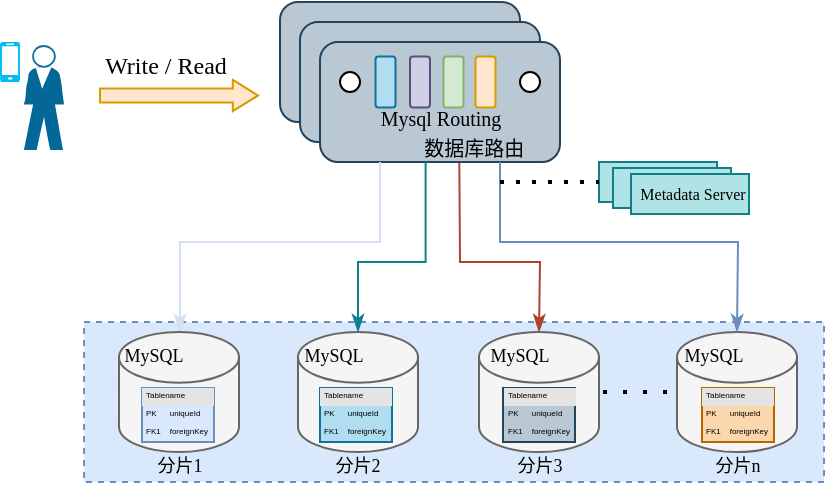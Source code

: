 <mxfile version="26.0.16">
  <diagram name="第 1 页" id="46mAydpTfXo8omcTU5pi">
    <mxGraphModel dx="565" dy="400" grid="1" gridSize="10" guides="1" tooltips="1" connect="1" arrows="1" fold="1" page="1" pageScale="1" pageWidth="827" pageHeight="1169" math="0" shadow="0">
      <root>
        <mxCell id="0" />
        <mxCell id="1" parent="0" />
        <mxCell id="FrjA3dRTfeve2aG1nO1z-26" value="" style="rounded=0;whiteSpace=wrap;html=1;dashed=1;fillColor=#dae8fc;strokeColor=#6c8ebf;" parent="1" vertex="1">
          <mxGeometry x="212" y="230" width="370" height="80" as="geometry" />
        </mxCell>
        <mxCell id="FrjA3dRTfeve2aG1nO1z-1" value="" style="rounded=1;whiteSpace=wrap;html=1;fillColor=#bac8d3;strokeColor=#23445d;" parent="1" vertex="1">
          <mxGeometry x="310" y="70" width="120" height="60" as="geometry" />
        </mxCell>
        <mxCell id="FrjA3dRTfeve2aG1nO1z-2" value="" style="rounded=1;whiteSpace=wrap;html=1;fillColor=#bac8d3;strokeColor=#23445d;" parent="1" vertex="1">
          <mxGeometry x="320" y="80" width="120" height="60" as="geometry" />
        </mxCell>
        <mxCell id="FrjA3dRTfeve2aG1nO1z-3" value="" style="rounded=1;whiteSpace=wrap;html=1;fillColor=#bac8d3;strokeColor=#23445d;" parent="1" vertex="1">
          <mxGeometry x="330" y="90" width="120" height="60" as="geometry" />
        </mxCell>
        <mxCell id="FrjA3dRTfeve2aG1nO1z-4" value="" style="rounded=1;whiteSpace=wrap;html=1;rotation=90;fillColor=#b1ddf0;strokeColor=#10739e;" parent="1" vertex="1">
          <mxGeometry x="350" y="105" width="25.5" height="10" as="geometry" />
        </mxCell>
        <mxCell id="FrjA3dRTfeve2aG1nO1z-9" value="" style="rounded=1;whiteSpace=wrap;html=1;rotation=90;fillColor=#d0cee2;strokeColor=#56517e;" parent="1" vertex="1">
          <mxGeometry x="367.25" y="105" width="25.5" height="10" as="geometry" />
        </mxCell>
        <mxCell id="FrjA3dRTfeve2aG1nO1z-10" value="" style="rounded=1;whiteSpace=wrap;html=1;rotation=90;fillColor=#d5e8d4;strokeColor=#82b366;" parent="1" vertex="1">
          <mxGeometry x="384" y="105" width="25.5" height="10" as="geometry" />
        </mxCell>
        <mxCell id="FrjA3dRTfeve2aG1nO1z-11" value="" style="rounded=1;whiteSpace=wrap;html=1;rotation=90;fillColor=#ffe6cc;strokeColor=#d79b00;" parent="1" vertex="1">
          <mxGeometry x="400" y="105" width="25.5" height="10" as="geometry" />
        </mxCell>
        <mxCell id="FrjA3dRTfeve2aG1nO1z-12" value="" style="ellipse;whiteSpace=wrap;html=1;aspect=fixed;" parent="1" vertex="1">
          <mxGeometry x="340" y="105" width="10" height="10" as="geometry" />
        </mxCell>
        <mxCell id="FrjA3dRTfeve2aG1nO1z-13" value="" style="ellipse;whiteSpace=wrap;html=1;aspect=fixed;" parent="1" vertex="1">
          <mxGeometry x="430" y="105" width="10" height="10" as="geometry" />
        </mxCell>
        <mxCell id="FrjA3dRTfeve2aG1nO1z-89" style="edgeStyle=orthogonalEdgeStyle;rounded=0;orthogonalLoop=1;jettySize=auto;html=1;exitX=0.25;exitY=1;exitDx=0;exitDy=0;endArrow=classicThin;endFill=1;strokeColor=#D4E1F5;" parent="1" source="FrjA3dRTfeve2aG1nO1z-3" target="FrjA3dRTfeve2aG1nO1z-15" edge="1">
          <mxGeometry relative="1" as="geometry">
            <mxPoint x="270" y="190" as="targetPoint" />
            <Array as="points">
              <mxPoint x="360" y="190" />
              <mxPoint x="260" y="190" />
            </Array>
          </mxGeometry>
        </mxCell>
        <mxCell id="FrjA3dRTfeve2aG1nO1z-14" value="&lt;font style=&quot;font-size: 10px;&quot; face=&quot;Times New Roman&quot;&gt;Mysql Routing&lt;/font&gt;&lt;div&gt;&lt;font style=&quot;font-size: 10px;&quot;&gt;&amp;nbsp; &amp;nbsp; &amp;nbsp; &amp;nbsp; &amp;nbsp; &amp;nbsp; &lt;font face=&quot;宋体&quot;&gt;数据库路由&lt;/font&gt;&lt;/font&gt;&lt;/div&gt;" style="text;html=1;align=center;verticalAlign=middle;whiteSpace=wrap;rounded=0;" parent="1" vertex="1">
          <mxGeometry x="346.5" y="120" width="87" height="30" as="geometry" />
        </mxCell>
        <mxCell id="FrjA3dRTfeve2aG1nO1z-15" value="" style="shape=cylinder3;whiteSpace=wrap;html=1;boundedLbl=1;backgroundOutline=1;size=12.672;fillColor=#f5f5f5;strokeColor=#666666;fontColor=#333333;" parent="1" vertex="1">
          <mxGeometry x="229.5" y="235" width="60" height="60" as="geometry" />
        </mxCell>
        <mxCell id="FrjA3dRTfeve2aG1nO1z-16" value="" style="shape=cylinder3;whiteSpace=wrap;html=1;boundedLbl=1;backgroundOutline=1;size=12.672;fillColor=#f5f5f5;strokeColor=#666666;fontColor=#333333;" parent="1" vertex="1">
          <mxGeometry x="409.5" y="235" width="60" height="60" as="geometry" />
        </mxCell>
        <mxCell id="FrjA3dRTfeve2aG1nO1z-17" value="" style="shape=cylinder3;whiteSpace=wrap;html=1;boundedLbl=1;backgroundOutline=1;size=12.672;fillColor=#f5f5f5;strokeColor=#666666;fontColor=#333333;" parent="1" vertex="1">
          <mxGeometry x="319" y="235" width="60" height="60" as="geometry" />
        </mxCell>
        <mxCell id="FrjA3dRTfeve2aG1nO1z-19" value="" style="shape=cylinder3;whiteSpace=wrap;html=1;boundedLbl=1;backgroundOutline=1;size=12.672;fillColor=#f5f5f5;strokeColor=#666666;fontColor=#333333;" parent="1" vertex="1">
          <mxGeometry x="508.5" y="235" width="60" height="60" as="geometry" />
        </mxCell>
        <mxCell id="FrjA3dRTfeve2aG1nO1z-20" style="edgeStyle=orthogonalEdgeStyle;rounded=0;orthogonalLoop=1;jettySize=auto;html=1;entryX=0;entryY=0.5;entryDx=0;entryDy=0;entryPerimeter=0;endArrow=none;startFill=0;dashed=1;dashPattern=1 4;strokeWidth=2;" parent="1" edge="1">
          <mxGeometry relative="1" as="geometry">
            <mxPoint x="471.5" y="265" as="sourcePoint" />
            <mxPoint x="510.5" y="265" as="targetPoint" />
          </mxGeometry>
        </mxCell>
        <mxCell id="FrjA3dRTfeve2aG1nO1z-22" value="&lt;font style=&quot;font-size: 9px;&quot; face=&quot;Times New Roman&quot;&gt;MySQL&lt;/font&gt;" style="text;html=1;align=center;verticalAlign=middle;whiteSpace=wrap;rounded=0;" parent="1" vertex="1">
          <mxGeometry x="217" y="231" width="60" height="30" as="geometry" />
        </mxCell>
        <mxCell id="FrjA3dRTfeve2aG1nO1z-23" value="&lt;font style=&quot;font-size: 9px;&quot; face=&quot;Times New Roman&quot;&gt;MySQL&lt;/font&gt;" style="text;html=1;align=center;verticalAlign=middle;whiteSpace=wrap;rounded=0;" parent="1" vertex="1">
          <mxGeometry x="497" y="231" width="60" height="30" as="geometry" />
        </mxCell>
        <mxCell id="FrjA3dRTfeve2aG1nO1z-24" value="&lt;font style=&quot;font-size: 9px;&quot; face=&quot;Times New Roman&quot;&gt;MySQL&lt;/font&gt;" style="text;html=1;align=center;verticalAlign=middle;whiteSpace=wrap;rounded=0;" parent="1" vertex="1">
          <mxGeometry x="307.25" y="231" width="60" height="30" as="geometry" />
        </mxCell>
        <mxCell id="FrjA3dRTfeve2aG1nO1z-25" value="&lt;font style=&quot;font-size: 9px;&quot; face=&quot;Times New Roman&quot;&gt;MySQL&lt;/font&gt;" style="text;html=1;align=center;verticalAlign=middle;whiteSpace=wrap;rounded=0;" parent="1" vertex="1">
          <mxGeometry x="400" y="231" width="60" height="30" as="geometry" />
        </mxCell>
        <mxCell id="FrjA3dRTfeve2aG1nO1z-27" value="&lt;font style=&quot;font-size: 9px;&quot;&gt;分片&lt;font face=&quot;Times New Roman&quot;&gt;1&lt;/font&gt;&lt;/font&gt;" style="text;html=1;align=center;verticalAlign=middle;whiteSpace=wrap;rounded=0;fontFamily=宋体;" parent="1" vertex="1">
          <mxGeometry x="229.5" y="286" width="60" height="30" as="geometry" />
        </mxCell>
        <mxCell id="FrjA3dRTfeve2aG1nO1z-28" value="&lt;font style=&quot;font-size: 9px;&quot;&gt;分片&lt;font face=&quot;Times New Roman&quot;&gt;2&lt;/font&gt;&lt;/font&gt;" style="text;html=1;align=center;verticalAlign=middle;whiteSpace=wrap;rounded=0;fontFamily=宋体;" parent="1" vertex="1">
          <mxGeometry x="319" y="286" width="60" height="30" as="geometry" />
        </mxCell>
        <mxCell id="FrjA3dRTfeve2aG1nO1z-29" value="&lt;font style=&quot;font-size: 9px;&quot;&gt;分片&lt;font face=&quot;Times New Roman&quot;&gt;3&lt;/font&gt;&lt;/font&gt;" style="text;html=1;align=center;verticalAlign=middle;whiteSpace=wrap;rounded=0;fontFamily=宋体;" parent="1" vertex="1">
          <mxGeometry x="409.5" y="286" width="60" height="30" as="geometry" />
        </mxCell>
        <mxCell id="FrjA3dRTfeve2aG1nO1z-30" value="&lt;font style=&quot;font-size: 9px;&quot;&gt;分片&lt;font face=&quot;Times New Roman&quot;&gt;n&lt;/font&gt;&lt;/font&gt;" style="text;html=1;align=center;verticalAlign=middle;whiteSpace=wrap;rounded=0;fontFamily=宋体;" parent="1" vertex="1">
          <mxGeometry x="508.5" y="286" width="60" height="30" as="geometry" />
        </mxCell>
        <mxCell id="FrjA3dRTfeve2aG1nO1z-54" value="&lt;div style=&quot;box-sizing:border-box;width:100%;background:#e4e4e4;padding:2px;&quot;&gt;Tablename&lt;/div&gt;&lt;table style=&quot;width: 100%;&quot; cellpadding=&quot;2&quot; cellspacing=&quot;0&quot;&gt;&lt;tbody&gt;&lt;tr&gt;&lt;td&gt;PK&lt;/td&gt;&lt;td&gt;uniqueId&lt;/td&gt;&lt;/tr&gt;&lt;tr&gt;&lt;td&gt;FK1&lt;/td&gt;&lt;td&gt;foreignKey&lt;/td&gt;&lt;/tr&gt;&lt;tr&gt;&lt;td&gt;&lt;/td&gt;&lt;td&gt;fieldname&lt;/td&gt;&lt;/tr&gt;&lt;/tbody&gt;&lt;/table&gt;" style="verticalAlign=top;align=left;overflow=fill;html=1;whiteSpace=wrap;fontSize=4;fillColor=#dae8fc;strokeColor=#6c8ebf;" parent="1" vertex="1">
          <mxGeometry x="241" y="263" width="36" height="27" as="geometry" />
        </mxCell>
        <mxCell id="FrjA3dRTfeve2aG1nO1z-82" value="&lt;div style=&quot;box-sizing:border-box;width:100%;background:#e4e4e4;padding:2px;&quot;&gt;Tablename&lt;/div&gt;&lt;table style=&quot;width: 100%;&quot; cellpadding=&quot;2&quot; cellspacing=&quot;0&quot;&gt;&lt;tbody&gt;&lt;tr&gt;&lt;td&gt;PK&lt;/td&gt;&lt;td&gt;uniqueId&lt;/td&gt;&lt;/tr&gt;&lt;tr&gt;&lt;td&gt;FK1&lt;/td&gt;&lt;td&gt;foreignKey&lt;/td&gt;&lt;/tr&gt;&lt;tr&gt;&lt;td&gt;&lt;/td&gt;&lt;td&gt;fieldname&lt;/td&gt;&lt;/tr&gt;&lt;/tbody&gt;&lt;/table&gt;" style="verticalAlign=top;align=left;overflow=fill;html=1;whiteSpace=wrap;fontSize=4;fillColor=#b1ddf0;strokeColor=#10739e;" parent="1" vertex="1">
          <mxGeometry x="330" y="263" width="36" height="27" as="geometry" />
        </mxCell>
        <mxCell id="FrjA3dRTfeve2aG1nO1z-83" value="&lt;div style=&quot;box-sizing:border-box;width:100%;background:#e4e4e4;padding:2px;&quot;&gt;Tablename&lt;/div&gt;&lt;table style=&quot;width: 100%;&quot; cellpadding=&quot;2&quot; cellspacing=&quot;0&quot;&gt;&lt;tbody&gt;&lt;tr&gt;&lt;td&gt;PK&lt;/td&gt;&lt;td&gt;uniqueId&lt;/td&gt;&lt;/tr&gt;&lt;tr&gt;&lt;td&gt;FK1&lt;/td&gt;&lt;td&gt;foreignKey&lt;/td&gt;&lt;/tr&gt;&lt;tr&gt;&lt;td&gt;&lt;/td&gt;&lt;td&gt;fieldname&lt;/td&gt;&lt;/tr&gt;&lt;/tbody&gt;&lt;/table&gt;" style="verticalAlign=top;align=left;overflow=fill;html=1;whiteSpace=wrap;fontSize=4;fillColor=#bac8d3;strokeColor=#23445d;" parent="1" vertex="1">
          <mxGeometry x="421.5" y="263" width="36" height="27" as="geometry" />
        </mxCell>
        <mxCell id="FrjA3dRTfeve2aG1nO1z-84" value="&lt;div style=&quot;box-sizing:border-box;width:100%;background:#e4e4e4;padding:2px;&quot;&gt;Tablename&lt;/div&gt;&lt;table style=&quot;width: 100%;&quot; cellpadding=&quot;2&quot; cellspacing=&quot;0&quot;&gt;&lt;tbody&gt;&lt;tr&gt;&lt;td&gt;PK&lt;/td&gt;&lt;td&gt;uniqueId&lt;/td&gt;&lt;/tr&gt;&lt;tr&gt;&lt;td&gt;FK1&lt;/td&gt;&lt;td&gt;foreignKey&lt;/td&gt;&lt;/tr&gt;&lt;tr&gt;&lt;td&gt;&lt;/td&gt;&lt;td&gt;fieldname&lt;/td&gt;&lt;/tr&gt;&lt;/tbody&gt;&lt;/table&gt;" style="verticalAlign=top;align=left;overflow=fill;html=1;whiteSpace=wrap;fontSize=4;fillColor=#fad7ac;strokeColor=#b46504;" parent="1" vertex="1">
          <mxGeometry x="521" y="263" width="36" height="27" as="geometry" />
        </mxCell>
        <mxCell id="FrjA3dRTfeve2aG1nO1z-88" value="" style="group" parent="1" vertex="1" connectable="0">
          <mxGeometry x="170" y="90" width="32" height="54" as="geometry" />
        </mxCell>
        <mxCell id="FrjA3dRTfeve2aG1nO1z-86" value="" style="verticalLabelPosition=bottom;html=1;verticalAlign=top;align=center;strokeColor=none;fillColor=#00BEF2;shape=mxgraph.azure.mobile;pointerEvents=1;" parent="FrjA3dRTfeve2aG1nO1z-88" vertex="1">
          <mxGeometry width="10" height="20" as="geometry" />
        </mxCell>
        <mxCell id="FrjA3dRTfeve2aG1nO1z-87" value="" style="shape=mxgraph.cisco.people.standing_man;html=1;pointerEvents=1;dashed=0;fillColor=#036897;strokeColor=#ffffff;strokeWidth=2;verticalLabelPosition=bottom;verticalAlign=top;align=center;outlineConnect=0;" parent="FrjA3dRTfeve2aG1nO1z-88" vertex="1">
          <mxGeometry x="12" y="2" width="20" height="52" as="geometry" />
        </mxCell>
        <mxCell id="FrjA3dRTfeve2aG1nO1z-90" style="edgeStyle=orthogonalEdgeStyle;rounded=0;orthogonalLoop=1;jettySize=auto;html=1;entryX=0.5;entryY=0;entryDx=0;entryDy=0;entryPerimeter=0;exitX=0.44;exitY=0.997;exitDx=0;exitDy=0;exitPerimeter=0;endArrow=classicThin;endFill=1;fillColor=#b0e3e6;strokeColor=#0e8088;" parent="1" source="FrjA3dRTfeve2aG1nO1z-3" target="FrjA3dRTfeve2aG1nO1z-17" edge="1">
          <mxGeometry relative="1" as="geometry">
            <mxPoint x="390" y="190" as="sourcePoint" />
            <Array as="points">
              <mxPoint x="383" y="200" />
              <mxPoint x="349" y="200" />
            </Array>
          </mxGeometry>
        </mxCell>
        <mxCell id="FrjA3dRTfeve2aG1nO1z-91" value="" style="endArrow=classicThin;html=1;rounded=0;exitX=0.611;exitY=1.015;exitDx=0;exitDy=0;entryX=0.5;entryY=0;entryDx=0;entryDy=0;entryPerimeter=0;exitPerimeter=0;endFill=1;fillColor=#fad9d5;strokeColor=#ae4132;" parent="1" source="FrjA3dRTfeve2aG1nO1z-14" target="FrjA3dRTfeve2aG1nO1z-16" edge="1">
          <mxGeometry width="50" height="50" relative="1" as="geometry">
            <mxPoint x="420" y="190" as="sourcePoint" />
            <mxPoint x="470" y="140" as="targetPoint" />
            <Array as="points">
              <mxPoint x="400" y="200" />
              <mxPoint x="440" y="200" />
            </Array>
          </mxGeometry>
        </mxCell>
        <mxCell id="FrjA3dRTfeve2aG1nO1z-92" value="" style="endArrow=classicThin;html=1;rounded=0;entryX=0.5;entryY=0;entryDx=0;entryDy=0;entryPerimeter=0;exitX=0.75;exitY=1;exitDx=0;exitDy=0;endFill=1;fillColor=#dae8fc;strokeColor=#6c8ebf;" parent="1" source="FrjA3dRTfeve2aG1nO1z-3" target="FrjA3dRTfeve2aG1nO1z-19" edge="1">
          <mxGeometry width="50" height="50" relative="1" as="geometry">
            <mxPoint x="450" y="180" as="sourcePoint" />
            <mxPoint x="450" y="245" as="targetPoint" />
            <Array as="points">
              <mxPoint x="420" y="190" />
              <mxPoint x="480" y="190" />
              <mxPoint x="539" y="190" />
            </Array>
          </mxGeometry>
        </mxCell>
        <mxCell id="FrjA3dRTfeve2aG1nO1z-93" value="" style="shape=flexArrow;endArrow=classic;html=1;rounded=0;width=6.923;endSize=3.862;endWidth=7.722;fillColor=#ffe6cc;strokeColor=#d79b00;" parent="1" edge="1">
          <mxGeometry width="50" height="50" relative="1" as="geometry">
            <mxPoint x="219.5" y="116.77" as="sourcePoint" />
            <mxPoint x="299.5" y="116.77" as="targetPoint" />
          </mxGeometry>
        </mxCell>
        <mxCell id="8Ojz1Rd_3JF3Az1ArgoX-1" value="" style="rounded=0;whiteSpace=wrap;html=1;fillColor=#b0e3e6;strokeColor=#0e8088;" parent="1" vertex="1">
          <mxGeometry x="469.5" y="150" width="59" height="20" as="geometry" />
        </mxCell>
        <mxCell id="8Ojz1Rd_3JF3Az1ArgoX-2" value="" style="rounded=0;whiteSpace=wrap;html=1;fillColor=#b0e3e6;strokeColor=#0e8088;" parent="1" vertex="1">
          <mxGeometry x="476.5" y="153" width="59" height="20" as="geometry" />
        </mxCell>
        <mxCell id="8Ojz1Rd_3JF3Az1ArgoX-3" value="" style="rounded=0;whiteSpace=wrap;html=1;fillColor=#b0e3e6;strokeColor=#0e8088;" parent="1" vertex="1">
          <mxGeometry x="485.5" y="156" width="59" height="20" as="geometry" />
        </mxCell>
        <mxCell id="8Ojz1Rd_3JF3Az1ArgoX-5" value="&lt;font style=&quot;font-size: 8px;&quot; face=&quot;Times New Roman&quot;&gt;Metadata Server&lt;/font&gt;" style="text;html=1;align=center;verticalAlign=middle;whiteSpace=wrap;rounded=0;" parent="1" vertex="1">
          <mxGeometry x="483.5" y="147.5" width="65" height="35" as="geometry" />
        </mxCell>
        <mxCell id="8Ojz1Rd_3JF3Az1ArgoX-6" value="" style="endArrow=none;dashed=1;html=1;dashPattern=1 3;strokeWidth=2;rounded=0;entryX=0;entryY=0.5;entryDx=0;entryDy=0;" parent="1" target="8Ojz1Rd_3JF3Az1ArgoX-1" edge="1">
          <mxGeometry width="50" height="50" relative="1" as="geometry">
            <mxPoint x="420" y="160" as="sourcePoint" />
            <mxPoint x="450" y="170" as="targetPoint" />
          </mxGeometry>
        </mxCell>
        <mxCell id="mPignYJCvgC6HhTR0nN7-1" value="Write / Read" style="text;html=1;align=center;verticalAlign=middle;whiteSpace=wrap;rounded=0;fontFamily=Times New Roman;" vertex="1" parent="1">
          <mxGeometry x="215" y="87" width="76" height="30" as="geometry" />
        </mxCell>
      </root>
    </mxGraphModel>
  </diagram>
</mxfile>
